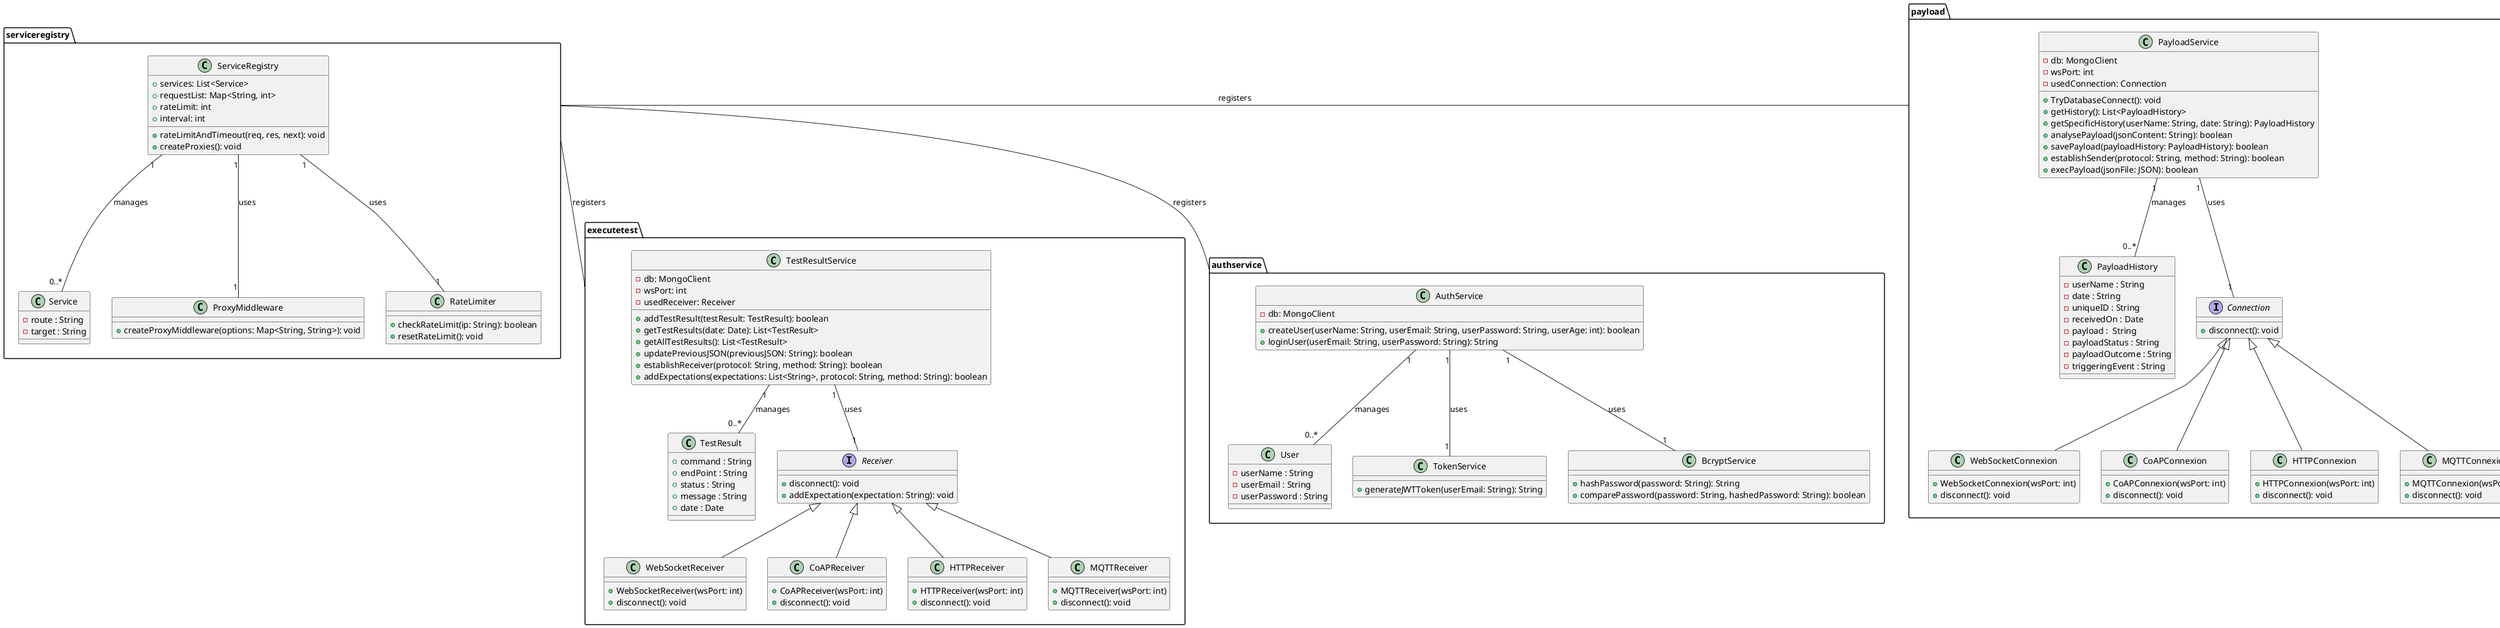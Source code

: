 
@startuml

package "payload" {
 
  class PayloadService {
    - db: MongoClient
    - wsPort: int
    - usedConnection: Connection
    + TryDatabaseConnect(): void
    + getHistory(): List<PayloadHistory>
    + getSpecificHistory(userName: String, date: String): PayloadHistory
    + analysePayload(jsonContent: String): boolean
    + savePayload(payloadHistory: PayloadHistory): boolean
    + establishSender(protocol: String, method: String): boolean
    + execPayload(jsonFile: JSON): boolean
  }

  class PayloadHistory {
    - userName : String  
    - date : String 
    - uniqueID : String 
    - receivedOn : Date 
    - payload :  String 
    - payloadStatus : String 
    - payloadOutcome : String 
    - triggeringEvent : String 
  }

  interface Connection {
    + disconnect(): void
  }

  class WebSocketConnexion extends Connection {
    + WebSocketConnexion(wsPort: int)
    + disconnect(): void
  }

  class CoAPConnexion extends Connection {
    + CoAPConnexion(wsPort: int)
    + disconnect(): void
  }

  class HTTPConnexion extends Connection {
    + HTTPConnexion(wsPort: int)
    + disconnect(): void
  }

  class MQTTConnexion extends Connection {
    + MQTTConnexion(wsPort: int)
    + disconnect(): void
  }
}

package "executetest" {
  class TestResultService {
    - db: MongoClient
    - wsPort: int
    - usedReceiver: Receiver
    + addTestResult(testResult: TestResult): boolean
    + getTestResults(date: Date): List<TestResult>
    + getAllTestResults(): List<TestResult>
    + updatePreviousJSON(previousJSON: String): boolean
    + establishReceiver(protocol: String, method: String): boolean
    + addExpectations(expectations: List<String>, protocol: String, method: String): boolean
  }

  class TestResult {
    + command : String
    + endPoint : String
    + status : String
    + message : String
    + date : Date
  }

  interface Receiver {
    + disconnect(): void
    + addExpectation(expectation: String): void
  }

  class WebSocketReceiver extends Receiver {
    + WebSocketReceiver(wsPort: int)
    + disconnect(): void
  }

  class CoAPReceiver extends Receiver {
    + CoAPReceiver(wsPort: int)
    + disconnect(): void
  }

  class HTTPReceiver extends Receiver {
    + HTTPReceiver(wsPort: int)
    + disconnect(): void
  }

  class MQTTReceiver extends Receiver {
    + MQTTReceiver(wsPort: int)
    + disconnect(): void
  }
}

package "authservice" {
  class AuthService {
    - db: MongoClient
    + createUser(userName: String, userEmail: String, userPassword: String, userAge: int): boolean
    + loginUser(userEmail: String, userPassword: String): String
  }

  class User {
    - userName : String
    - userEmail : String
    - userPassword : String
  }

  class TokenService {
    + generateJWTToken(userEmail: String): String
  }

  class BcryptService {
    + hashPassword(password: String): String
    + comparePassword(password: String, hashedPassword: String): boolean
  }
}

package "serviceregistry" {
  class ServiceRegistry {
    + services: List<Service>
    + requestList: Map<String, int>
    + rateLimit: int
    + interval: int
    + rateLimitAndTimeout(req, res, next): void
    + createProxies(): void
  }

  class Service {
    - route : String
    - target : String
  }

  class ProxyMiddleware {
    + createProxyMiddleware(options: Map<String, String>): void
  }

  class RateLimiter {
    + checkRateLimit(ip: String): boolean
    + resetRateLimit(): void
  }
}

PayloadService "1" -- "0..*" PayloadHistory : manages
PayloadService "1" -- "1" Connection : uses


TestResultService "1" -- "0..*" TestResult : manages
TestResultService "1" -- "1" Receiver : uses


AuthService "1" -- "0..*" User : manages
AuthService "1" -- "1" TokenService : uses
AuthService "1" -- "1" BcryptService : uses

ServiceRegistry "1" -- "0..*" Service : manages
ServiceRegistry "1" -- "1" ProxyMiddleware : uses
ServiceRegistry "1" -- "1" RateLimiter : uses

authservice -up- serviceregistry : registers
payload -left- serviceregistry : registers
executetest -up- serviceregistry : registers
@enduml

@startuml
skinparam linetype ortho

package "authservice" {
  class AuthService {
    - db: MongoClient
    + createUser(userName: String, userEmail: String, userPassword: String, userAge: int): boolean
    + loginUser(userEmail: String, userPassword: String): String
  }

  class User {
    - userName: String
    - userEmail: String
    - userPassword: String
  }

  class TokenService {
    + generateJWTToken(userEmail: String): String
  }

  class BcryptService {
    + hashPassword(password: String): String
    + comparePassword(password: String, hashedPassword: String): boolean
  }
}

package "serviceregistry" {
  class ServiceRegistry {
    + services: List<Service>
    + requestList: Map<String, int>
    + rateLimit: int
    + interval: int
    + rateLimitAndTimeout(req, res, next): void
    + createProxies(): void
  }

  class Service {
    - route: String
    - target: String
  }

  class ProxyMiddleware {
    + createProxyMiddleware(options: Map<String, String>): void
  }

  class RateLimiter {
    + checkRateLimit(ip: String): boolean
    + resetRateLimit(): void
  }
}

package "payload" {
  class PayloadService {
    - db: MongoClient
    - wsPort: int
    - usedConnection: Connection
    + TryDatabaseConnect(): void
    + getHistory(): List<PayloadHistory>
    + getSpecificHistory(userName: String, date: String): PayloadHistory
    + analysePayload(jsonContent: String): boolean
    + savePayload(payloadHistory: PayloadHistory): boolean
    + establishSender(protocol: String, method: String): boolean
    + execPayload(jsonFile: JSON): boolean
  }

  class PayloadHistory {
    - userName: String  
    - date: String 
    - uniqueID: String 
    - receivedOn: Date 
    - payload: String 
    - payloadStatus: String 
    - payloadOutcome: String 
    - triggeringEvent: String 
  }

  interface Connection {
    + disconnect(): void
  }

  class WebSocketConnexion extends Connection {
    + WebSocketConnexion(wsPort: int)
    + disconnect(): void
  }

  class CoAPConnexion extends Connection {
    + CoAPConnexion(wsPort: int)
    + disconnect(): void
  }

  class HTTPConnexion extends Connection {
    + HTTPConnexion(wsPort: int)
    + disconnect(): void
  }

  class MQTTConnexion extends Connection {
    + MQTTConnexion(wsPort: int)
    + disconnect(): void
  }
}

package "executetest" {
  class TestResultService {
    - db: MongoClient
    - wsPort: int
    - usedReceiver: Receiver
    + addTestResult(testResult: TestResult): boolean
    + getTestResults(date: Date): List<TestResult>
    + getAllTestResults(): List<TestResult>
    + updatePreviousJSON(previousJSON: String): boolean
    + establishReceiver(protocol: String, method: String): boolean
    + addExpectations(expectations: List<String>, protocol: String, method: String): boolean
  }

  class TestResult {
    + command: String
    + endPoint: String
    + status: String
    + message: String
    + date: Date
  }

  interface Receiver {
    + disconnect(): void
    + addExpectation(expectation: String): void
  }

  class WebSocketReceiver extends Receiver {
    + WebSocketReceiver(wsPort: int)
    + disconnect(): void
  }

  class CoAPReceiver extends Receiver {
    + CoAPReceiver(wsPort: int)
    + disconnect(): void
  }

  class HTTPReceiver extends Receiver {
    + HTTPReceiver(wsPort: int)
    + disconnect(): void
  }

  class MQTTReceiver extends Receiver {
    + MQTTReceiver(wsPort: int)
    + disconnect(): void
  }
}

PayloadService "1" -- "0..*" PayloadHistory: manages
PayloadService "1" -- "1" Connection: uses


TestResultService "1" -- "0..*" TestResult: manages
TestResultService "1" -- "1" Receiver: uses


AuthService "1" -- "0..*" User: manages
AuthService "1" -- "1" TokenService: uses
AuthService "1" -- "1" BcryptService: uses

ServiceRegistry "1" -- "0..*" Service: manages
ServiceRegistry "1" -- "1" ProxyMiddleware: uses
ServiceRegistry "1" -- "1" RateLimiter: uses

authservice -down-> serviceregistry: registers
payload -left-> serviceregistry: registers
executetest -up-> serviceregistry: registers
@enduml

@startuml
@startuml
package "serviceregistry" {
  ' Package 2
  note as N2
  Ce package gère l'enregistrement des services,
   la création de proxys et 
   l'application des limites de débit
  end note

  class ServiceRegistry {
    + services: List<Service>
    + requestList: Map<String, int>
    + rateLimit: int
    + interval: int
    + rateLimitAndTimeout(req, res, next): void
    + createProxies(): void
  }

  class Service {
    - route: String
    - target: String
  }

  class ProxyMiddleware {
    + createProxyMiddleware(options: Map<String, 
    String>): void
  }

  class RateLimiter {
    + checkRateLimit(ip: String): boolean
    + resetRateLimit(): void
  }

  ServiceRegistry "1" -- "0..*" Service: manages
  ServiceRegistry "1" -- "1" ProxyMiddleware: uses
  ServiceRegistry "1" -- "1" RateLimiter: uses

  N2 .. ServiceRegistry
}
@enduml

package "serviceregistry" {
  ' Package 2
  note as N2
  Ce package gère l'enregistrement des services, la création de proxys et l'application des limites de débit.
  end note

  class ServiceRegistry {
    + services: List<Service>
    + requestList: Map<String, int>
    + rateLimit: int
    + interval: int
    + rateLimitAndTimeout(req, res, next): void
    + createProxies(): void
  }

  class Service {
    - route: String
    - target: String
  }

  class ProxyMiddleware {
    + createProxyMiddleware(options: Map<String, String>): void
  }

  class RateLimiter {
    + checkRateLimit(ip: String): boolean
    + resetRateLimit(): void
  }

  ServiceRegistry "1" -- "0..*" Service: manages
  ServiceRegistry "1" -- "1" ProxyMiddleware: uses
  ServiceRegistry "1" -- "1" RateLimiter: uses

  N2 .. ServiceRegistry
}
@enduml

